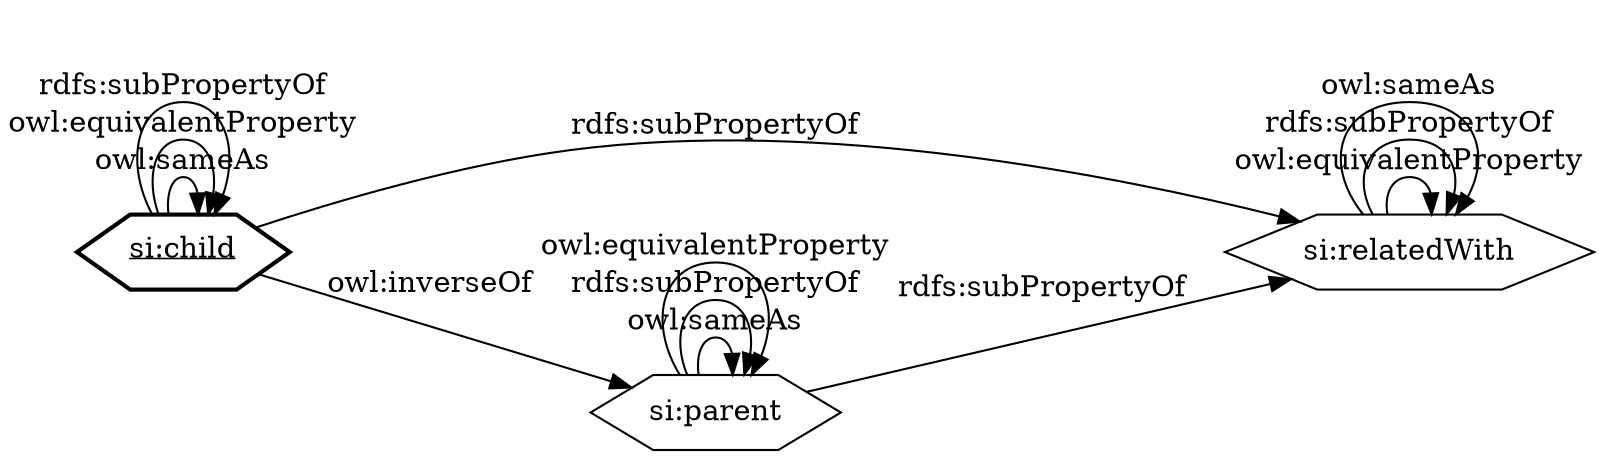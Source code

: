 digraph {
graph [ rankdir="LR" ]
"si:child"[  shape="hexagon"  style="bold" label=<<U>si:child</U>> ];
"si:relatedWith"[  shape="hexagon" label="si:relatedWith" ];
"si:parent"[  shape="hexagon" label="si:parent" ];
"si:parent" -> "si:relatedWith" [ label = "rdfs:subPropertyOf" arrowtail="normal"  color="black"  ];
"si:child" -> "si:child" [ label = "owl:sameAs" arrowtail="normal"  color="black"  ];
"si:relatedWith" -> "si:relatedWith" [ label = "owl:equivalentProperty" arrowtail="normal"  color="black"  ];
"si:child" -> "si:relatedWith" [ label = "rdfs:subPropertyOf" arrowtail="normal"  color="black"  ];
"si:child" -> "si:child" [ label = "owl:equivalentProperty" arrowtail="normal"  color="black"  ];
"si:parent" -> "si:parent" [ label = "owl:sameAs" arrowtail="normal"  color="black"  ];
"si:parent" -> "si:parent" [ label = "rdfs:subPropertyOf" arrowtail="normal"  color="black"  ];
"si:parent" -> "si:parent" [ label = "owl:equivalentProperty" arrowtail="normal"  color="black"  ];
"si:child" -> "si:child" [ label = "rdfs:subPropertyOf" arrowtail="normal"  color="black"  ];
"si:relatedWith" -> "si:relatedWith" [ label = "rdfs:subPropertyOf" arrowtail="normal"  color="black"  ];
"si:child" -> "si:parent" [ label = "owl:inverseOf" arrowtail="normal"  color="black"  ];
"si:relatedWith" -> "si:relatedWith" [ label = "owl:sameAs" arrowtail="normal"  color="black"  ];
}